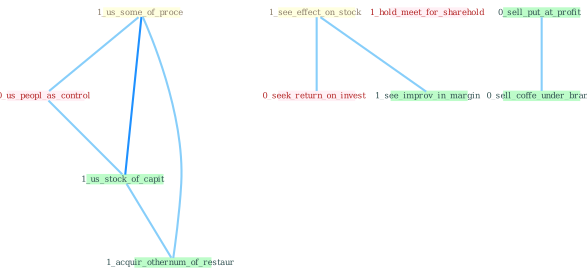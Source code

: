 Graph G{ 
    node
    [shape=polygon,style=filled,width=.5,height=.06,color="#BDFCC9",fixedsize=true,fontsize=4,
    fontcolor="#2f4f4f"];
    {node
    [color="#ffffe0", fontcolor="#8b7d6b"] "1_us_some_of_proce " "1_see_effect_on_stock "}
{node [color="#fff0f5", fontcolor="#b22222"] "0_us_peopl_as_control " "0_seek_return_on_invest " "1_hold_meet_for_sharehold "}
edge [color="#B0E2FF"];

	"1_us_some_of_proce " -- "0_us_peopl_as_control " [w="1", color="#87cefa" ];
	"1_us_some_of_proce " -- "1_us_stock_of_capit " [w="2", color="#1e90ff" , len=0.8];
	"1_us_some_of_proce " -- "1_acquir_othernum_of_restaur " [w="1", color="#87cefa" ];
	"1_see_effect_on_stock " -- "0_seek_return_on_invest " [w="1", color="#87cefa" ];
	"1_see_effect_on_stock " -- "1_see_improv_in_margin " [w="1", color="#87cefa" ];
	"0_us_peopl_as_control " -- "1_us_stock_of_capit " [w="1", color="#87cefa" ];
	"0_sell_put_at_profit " -- "0_sell_coffe_under_brand " [w="1", color="#87cefa" ];
	"1_us_stock_of_capit " -- "1_acquir_othernum_of_restaur " [w="1", color="#87cefa" ];
}